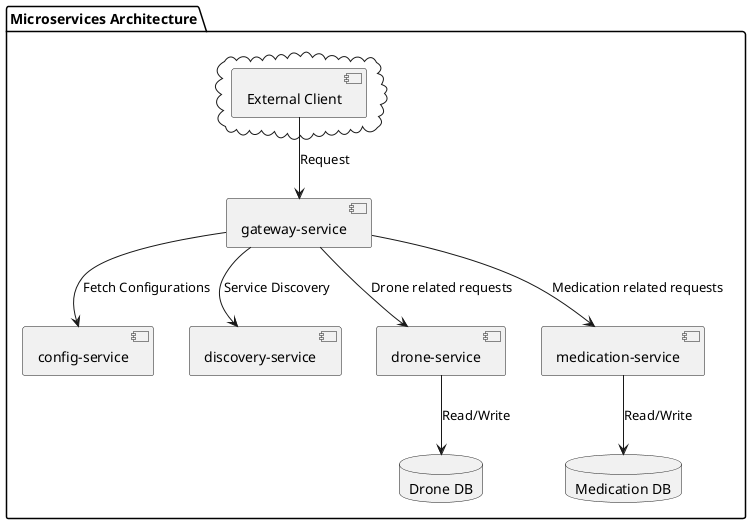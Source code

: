 @startuml
package "Microservices Architecture" {

  [gateway-service] as gateway
  [config-service] as config
  [discovery-service] as discovery
  [drone-service] as drone
  [medication-service] as medication

  cloud {
    [External Client]
  }

  database "Drone DB" as droneDB
  database "Medication DB" as medicationDB

  [External Client] --> gateway : Request
  gateway --> config : Fetch Configurations
  gateway --> discovery : Service Discovery
  gateway --> drone : Drone related requests
  gateway --> medication : Medication related requests

  drone --> droneDB : Read/Write
  medication --> medicationDB : Read/Write
}
@enduml